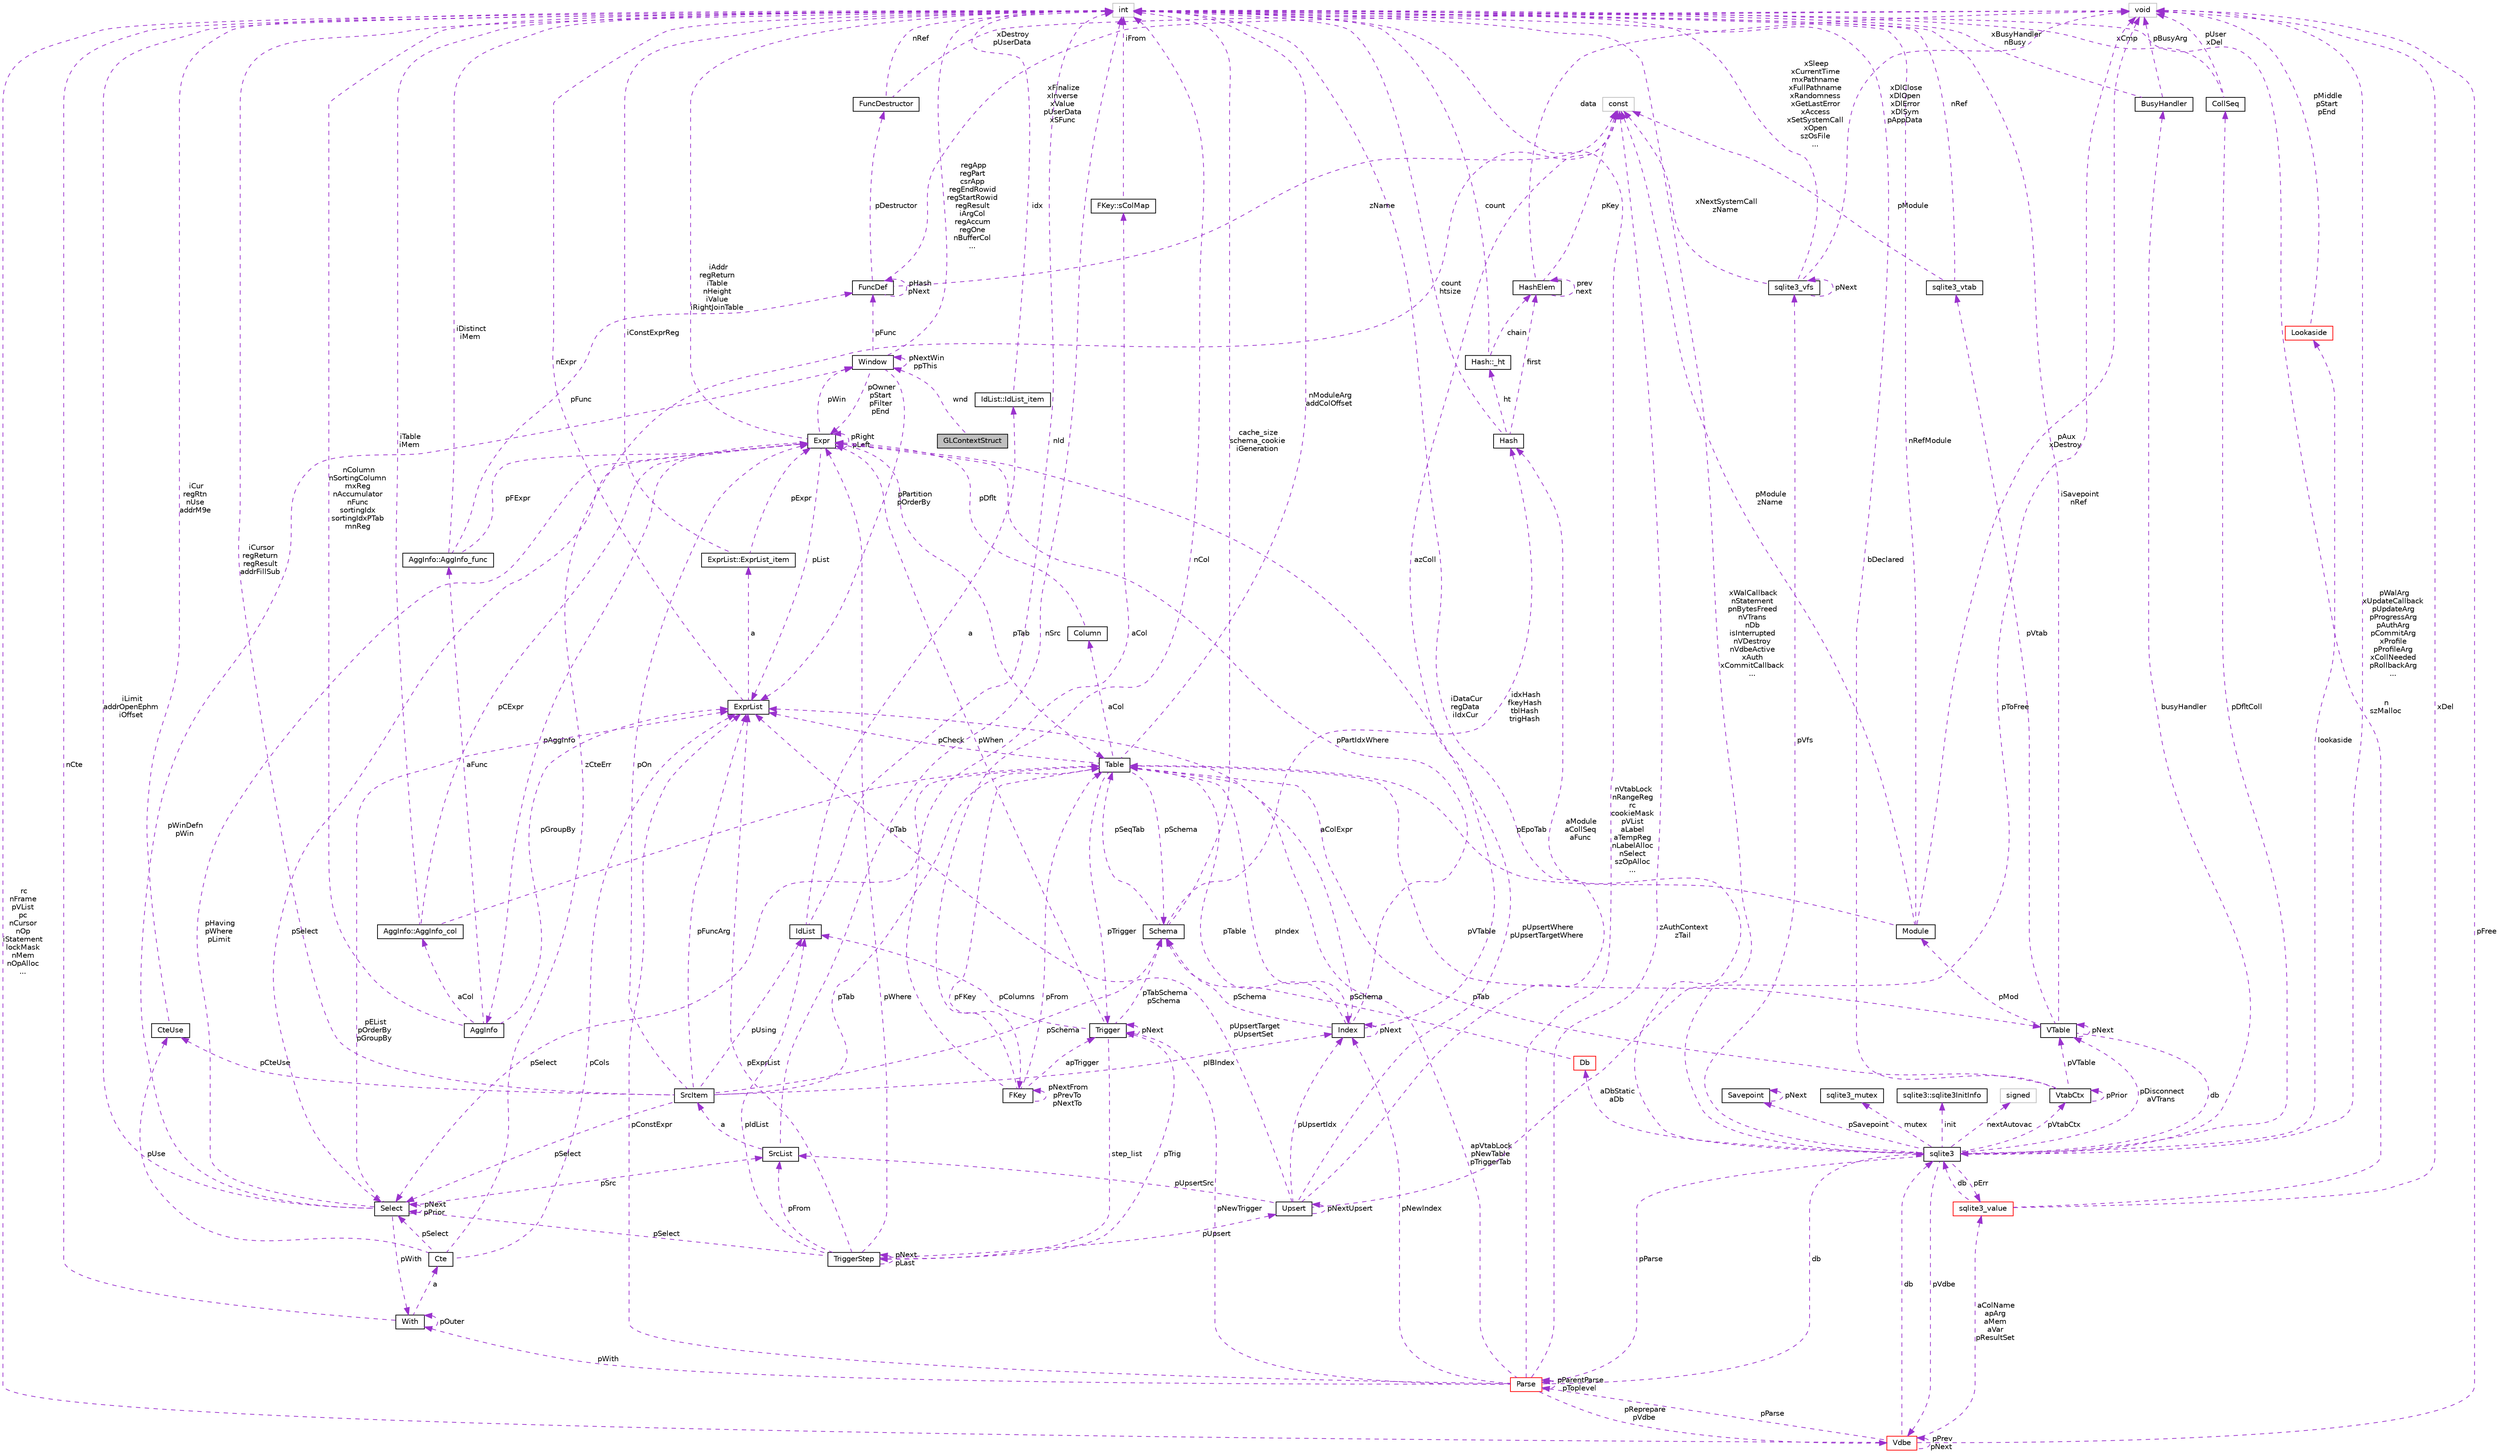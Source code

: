 digraph "GLContextStruct"
{
 // LATEX_PDF_SIZE
  edge [fontname="Helvetica",fontsize="10",labelfontname="Helvetica",labelfontsize="10"];
  node [fontname="Helvetica",fontsize="10",shape=record];
  Node1 [label="GLContextStruct",height=0.2,width=0.4,color="black", fillcolor="grey75", style="filled", fontcolor="black",tooltip=" "];
  Node2 -> Node1 [dir="back",color="darkorchid3",fontsize="10",style="dashed",label=" wnd" ,fontname="Helvetica"];
  Node2 [label="Window",height=0.2,width=0.4,color="black", fillcolor="white", style="filled",URL="$structWindow.html",tooltip=" "];
  Node3 -> Node2 [dir="back",color="darkorchid3",fontsize="10",style="dashed",label=" pOwner\npStart\npFilter\npEnd" ,fontname="Helvetica"];
  Node3 [label="Expr",height=0.2,width=0.4,color="black", fillcolor="white", style="filled",URL="$structExpr.html",tooltip=" "];
  Node4 -> Node3 [dir="back",color="darkorchid3",fontsize="10",style="dashed",label=" pAggInfo" ,fontname="Helvetica"];
  Node4 [label="AggInfo",height=0.2,width=0.4,color="black", fillcolor="white", style="filled",URL="$structAggInfo.html",tooltip=" "];
  Node5 -> Node4 [dir="back",color="darkorchid3",fontsize="10",style="dashed",label=" aCol" ,fontname="Helvetica"];
  Node5 [label="AggInfo::AggInfo_col",height=0.2,width=0.4,color="black", fillcolor="white", style="filled",URL="$structAggInfo_1_1AggInfo__col.html",tooltip=" "];
  Node3 -> Node5 [dir="back",color="darkorchid3",fontsize="10",style="dashed",label=" pCExpr" ,fontname="Helvetica"];
  Node6 -> Node5 [dir="back",color="darkorchid3",fontsize="10",style="dashed",label=" iTable\niMem" ,fontname="Helvetica"];
  Node6 [label="int",height=0.2,width=0.4,color="grey75", fillcolor="white", style="filled",tooltip=" "];
  Node7 -> Node5 [dir="back",color="darkorchid3",fontsize="10",style="dashed",label=" pTab" ,fontname="Helvetica"];
  Node7 [label="Table",height=0.2,width=0.4,color="black", fillcolor="white", style="filled",URL="$structTable.html",tooltip=" "];
  Node8 -> Node7 [dir="back",color="darkorchid3",fontsize="10",style="dashed",label=" pSchema" ,fontname="Helvetica"];
  Node8 [label="Schema",height=0.2,width=0.4,color="black", fillcolor="white", style="filled",URL="$structSchema.html",tooltip=" "];
  Node6 -> Node8 [dir="back",color="darkorchid3",fontsize="10",style="dashed",label=" cache_size\nschema_cookie\niGeneration" ,fontname="Helvetica"];
  Node7 -> Node8 [dir="back",color="darkorchid3",fontsize="10",style="dashed",label=" pSeqTab" ,fontname="Helvetica"];
  Node9 -> Node8 [dir="back",color="darkorchid3",fontsize="10",style="dashed",label=" idxHash\nfkeyHash\ntblHash\ntrigHash" ,fontname="Helvetica"];
  Node9 [label="Hash",height=0.2,width=0.4,color="black", fillcolor="white", style="filled",URL="$structHash.html",tooltip=" "];
  Node10 -> Node9 [dir="back",color="darkorchid3",fontsize="10",style="dashed",label=" ht" ,fontname="Helvetica"];
  Node10 [label="Hash::_ht",height=0.2,width=0.4,color="black", fillcolor="white", style="filled",URL="$structHash_1_1__ht.html",tooltip=" "];
  Node6 -> Node10 [dir="back",color="darkorchid3",fontsize="10",style="dashed",label=" count" ,fontname="Helvetica"];
  Node11 -> Node10 [dir="back",color="darkorchid3",fontsize="10",style="dashed",label=" chain" ,fontname="Helvetica"];
  Node11 [label="HashElem",height=0.2,width=0.4,color="black", fillcolor="white", style="filled",URL="$structHashElem.html",tooltip=" "];
  Node12 -> Node11 [dir="back",color="darkorchid3",fontsize="10",style="dashed",label=" data" ,fontname="Helvetica"];
  Node12 [label="void",height=0.2,width=0.4,color="grey75", fillcolor="white", style="filled",tooltip=" "];
  Node11 -> Node11 [dir="back",color="darkorchid3",fontsize="10",style="dashed",label=" prev\nnext" ,fontname="Helvetica"];
  Node13 -> Node11 [dir="back",color="darkorchid3",fontsize="10",style="dashed",label=" pKey" ,fontname="Helvetica"];
  Node13 [label="const",height=0.2,width=0.4,color="grey75", fillcolor="white", style="filled",tooltip=" "];
  Node6 -> Node9 [dir="back",color="darkorchid3",fontsize="10",style="dashed",label=" count\nhtsize" ,fontname="Helvetica"];
  Node11 -> Node9 [dir="back",color="darkorchid3",fontsize="10",style="dashed",label=" first" ,fontname="Helvetica"];
  Node14 -> Node7 [dir="back",color="darkorchid3",fontsize="10",style="dashed",label=" aCol" ,fontname="Helvetica"];
  Node14 [label="Column",height=0.2,width=0.4,color="black", fillcolor="white", style="filled",URL="$structColumn.html",tooltip=" "];
  Node3 -> Node14 [dir="back",color="darkorchid3",fontsize="10",style="dashed",label=" pDflt" ,fontname="Helvetica"];
  Node15 -> Node7 [dir="back",color="darkorchid3",fontsize="10",style="dashed",label=" pFKey" ,fontname="Helvetica"];
  Node15 [label="FKey",height=0.2,width=0.4,color="black", fillcolor="white", style="filled",URL="$structFKey.html",tooltip=" "];
  Node16 -> Node15 [dir="back",color="darkorchid3",fontsize="10",style="dashed",label=" aCol" ,fontname="Helvetica"];
  Node16 [label="FKey::sColMap",height=0.2,width=0.4,color="black", fillcolor="white", style="filled",URL="$structFKey_1_1sColMap.html",tooltip=" "];
  Node6 -> Node16 [dir="back",color="darkorchid3",fontsize="10",style="dashed",label=" iFrom" ,fontname="Helvetica"];
  Node15 -> Node15 [dir="back",color="darkorchid3",fontsize="10",style="dashed",label=" pNextFrom\npPrevTo\npNextTo" ,fontname="Helvetica"];
  Node6 -> Node15 [dir="back",color="darkorchid3",fontsize="10",style="dashed",label=" nCol" ,fontname="Helvetica"];
  Node7 -> Node15 [dir="back",color="darkorchid3",fontsize="10",style="dashed",label=" pFrom" ,fontname="Helvetica"];
  Node17 -> Node15 [dir="back",color="darkorchid3",fontsize="10",style="dashed",label=" apTrigger" ,fontname="Helvetica"];
  Node17 [label="Trigger",height=0.2,width=0.4,color="black", fillcolor="white", style="filled",URL="$structTrigger.html",tooltip=" "];
  Node18 -> Node17 [dir="back",color="darkorchid3",fontsize="10",style="dashed",label=" step_list" ,fontname="Helvetica"];
  Node18 [label="TriggerStep",height=0.2,width=0.4,color="black", fillcolor="white", style="filled",URL="$structTriggerStep.html",tooltip=" "];
  Node18 -> Node18 [dir="back",color="darkorchid3",fontsize="10",style="dashed",label=" pNext\npLast" ,fontname="Helvetica"];
  Node3 -> Node18 [dir="back",color="darkorchid3",fontsize="10",style="dashed",label=" pWhere" ,fontname="Helvetica"];
  Node19 -> Node18 [dir="back",color="darkorchid3",fontsize="10",style="dashed",label=" pIdList" ,fontname="Helvetica"];
  Node19 [label="IdList",height=0.2,width=0.4,color="black", fillcolor="white", style="filled",URL="$structIdList.html",tooltip=" "];
  Node20 -> Node19 [dir="back",color="darkorchid3",fontsize="10",style="dashed",label=" a" ,fontname="Helvetica"];
  Node20 [label="IdList::IdList_item",height=0.2,width=0.4,color="black", fillcolor="white", style="filled",URL="$structIdList_1_1IdList__item.html",tooltip=" "];
  Node6 -> Node20 [dir="back",color="darkorchid3",fontsize="10",style="dashed",label=" idx" ,fontname="Helvetica"];
  Node6 -> Node19 [dir="back",color="darkorchid3",fontsize="10",style="dashed",label=" nId" ,fontname="Helvetica"];
  Node21 -> Node18 [dir="back",color="darkorchid3",fontsize="10",style="dashed",label=" pSelect" ,fontname="Helvetica"];
  Node21 [label="Select",height=0.2,width=0.4,color="black", fillcolor="white", style="filled",URL="$structSelect.html",tooltip=" "];
  Node3 -> Node21 [dir="back",color="darkorchid3",fontsize="10",style="dashed",label=" pHaving\npWhere\npLimit" ,fontname="Helvetica"];
  Node22 -> Node21 [dir="back",color="darkorchid3",fontsize="10",style="dashed",label=" pWith" ,fontname="Helvetica"];
  Node22 [label="With",height=0.2,width=0.4,color="black", fillcolor="white", style="filled",URL="$structWith.html",tooltip=" "];
  Node23 -> Node22 [dir="back",color="darkorchid3",fontsize="10",style="dashed",label=" a" ,fontname="Helvetica"];
  Node23 [label="Cte",height=0.2,width=0.4,color="black", fillcolor="white", style="filled",URL="$structCte.html",tooltip=" "];
  Node24 -> Node23 [dir="back",color="darkorchid3",fontsize="10",style="dashed",label=" pUse" ,fontname="Helvetica"];
  Node24 [label="CteUse",height=0.2,width=0.4,color="black", fillcolor="white", style="filled",URL="$structCteUse.html",tooltip=" "];
  Node6 -> Node24 [dir="back",color="darkorchid3",fontsize="10",style="dashed",label=" iCur\nregRtn\nnUse\naddrM9e" ,fontname="Helvetica"];
  Node21 -> Node23 [dir="back",color="darkorchid3",fontsize="10",style="dashed",label=" pSelect" ,fontname="Helvetica"];
  Node13 -> Node23 [dir="back",color="darkorchid3",fontsize="10",style="dashed",label=" zCteErr" ,fontname="Helvetica"];
  Node25 -> Node23 [dir="back",color="darkorchid3",fontsize="10",style="dashed",label=" pCols" ,fontname="Helvetica"];
  Node25 [label="ExprList",height=0.2,width=0.4,color="black", fillcolor="white", style="filled",URL="$structExprList.html",tooltip=" "];
  Node26 -> Node25 [dir="back",color="darkorchid3",fontsize="10",style="dashed",label=" a" ,fontname="Helvetica"];
  Node26 [label="ExprList::ExprList_item",height=0.2,width=0.4,color="black", fillcolor="white", style="filled",URL="$structExprList_1_1ExprList__item.html",tooltip=" "];
  Node3 -> Node26 [dir="back",color="darkorchid3",fontsize="10",style="dashed",label=" pExpr" ,fontname="Helvetica"];
  Node6 -> Node26 [dir="back",color="darkorchid3",fontsize="10",style="dashed",label=" iConstExprReg" ,fontname="Helvetica"];
  Node6 -> Node25 [dir="back",color="darkorchid3",fontsize="10",style="dashed",label=" nExpr" ,fontname="Helvetica"];
  Node22 -> Node22 [dir="back",color="darkorchid3",fontsize="10",style="dashed",label=" pOuter" ,fontname="Helvetica"];
  Node6 -> Node22 [dir="back",color="darkorchid3",fontsize="10",style="dashed",label=" nCte" ,fontname="Helvetica"];
  Node6 -> Node21 [dir="back",color="darkorchid3",fontsize="10",style="dashed",label=" iLimit\naddrOpenEphm\niOffset" ,fontname="Helvetica"];
  Node21 -> Node21 [dir="back",color="darkorchid3",fontsize="10",style="dashed",label=" pNext\npPrior" ,fontname="Helvetica"];
  Node27 -> Node21 [dir="back",color="darkorchid3",fontsize="10",style="dashed",label=" pSrc" ,fontname="Helvetica"];
  Node27 [label="SrcList",height=0.2,width=0.4,color="black", fillcolor="white", style="filled",URL="$structSrcList.html",tooltip=" "];
  Node28 -> Node27 [dir="back",color="darkorchid3",fontsize="10",style="dashed",label=" a" ,fontname="Helvetica"];
  Node28 [label="SrcItem",height=0.2,width=0.4,color="black", fillcolor="white", style="filled",URL="$structSrcItem.html",tooltip=" "];
  Node8 -> Node28 [dir="back",color="darkorchid3",fontsize="10",style="dashed",label=" pSchema" ,fontname="Helvetica"];
  Node24 -> Node28 [dir="back",color="darkorchid3",fontsize="10",style="dashed",label=" pCteUse" ,fontname="Helvetica"];
  Node3 -> Node28 [dir="back",color="darkorchid3",fontsize="10",style="dashed",label=" pOn" ,fontname="Helvetica"];
  Node19 -> Node28 [dir="back",color="darkorchid3",fontsize="10",style="dashed",label=" pUsing" ,fontname="Helvetica"];
  Node6 -> Node28 [dir="back",color="darkorchid3",fontsize="10",style="dashed",label=" iCursor\nregReturn\nregResult\naddrFillSub" ,fontname="Helvetica"];
  Node7 -> Node28 [dir="back",color="darkorchid3",fontsize="10",style="dashed",label=" pTab" ,fontname="Helvetica"];
  Node21 -> Node28 [dir="back",color="darkorchid3",fontsize="10",style="dashed",label=" pSelect" ,fontname="Helvetica"];
  Node29 -> Node28 [dir="back",color="darkorchid3",fontsize="10",style="dashed",label=" pIBIndex" ,fontname="Helvetica"];
  Node29 [label="Index",height=0.2,width=0.4,color="black", fillcolor="white", style="filled",URL="$structIndex.html",tooltip=" "];
  Node8 -> Node29 [dir="back",color="darkorchid3",fontsize="10",style="dashed",label=" pSchema" ,fontname="Helvetica"];
  Node3 -> Node29 [dir="back",color="darkorchid3",fontsize="10",style="dashed",label=" pPartIdxWhere" ,fontname="Helvetica"];
  Node7 -> Node29 [dir="back",color="darkorchid3",fontsize="10",style="dashed",label=" pTable" ,fontname="Helvetica"];
  Node25 -> Node29 [dir="back",color="darkorchid3",fontsize="10",style="dashed",label=" aColExpr" ,fontname="Helvetica"];
  Node13 -> Node29 [dir="back",color="darkorchid3",fontsize="10",style="dashed",label=" azColl" ,fontname="Helvetica"];
  Node29 -> Node29 [dir="back",color="darkorchid3",fontsize="10",style="dashed",label=" pNext" ,fontname="Helvetica"];
  Node25 -> Node28 [dir="back",color="darkorchid3",fontsize="10",style="dashed",label=" pFuncArg" ,fontname="Helvetica"];
  Node6 -> Node27 [dir="back",color="darkorchid3",fontsize="10",style="dashed",label=" nSrc" ,fontname="Helvetica"];
  Node25 -> Node21 [dir="back",color="darkorchid3",fontsize="10",style="dashed",label=" pEList\npOrderBy\npGroupBy" ,fontname="Helvetica"];
  Node2 -> Node21 [dir="back",color="darkorchid3",fontsize="10",style="dashed",label=" pWinDefn\npWin" ,fontname="Helvetica"];
  Node17 -> Node18 [dir="back",color="darkorchid3",fontsize="10",style="dashed",label=" pTrig" ,fontname="Helvetica"];
  Node27 -> Node18 [dir="back",color="darkorchid3",fontsize="10",style="dashed",label=" pFrom" ,fontname="Helvetica"];
  Node25 -> Node18 [dir="back",color="darkorchid3",fontsize="10",style="dashed",label=" pExprList" ,fontname="Helvetica"];
  Node30 -> Node18 [dir="back",color="darkorchid3",fontsize="10",style="dashed",label=" pUpsert" ,fontname="Helvetica"];
  Node30 [label="Upsert",height=0.2,width=0.4,color="black", fillcolor="white", style="filled",URL="$structUpsert.html",tooltip=" "];
  Node3 -> Node30 [dir="back",color="darkorchid3",fontsize="10",style="dashed",label=" pUpsertWhere\npUpsertTargetWhere" ,fontname="Helvetica"];
  Node12 -> Node30 [dir="back",color="darkorchid3",fontsize="10",style="dashed",label=" pToFree" ,fontname="Helvetica"];
  Node6 -> Node30 [dir="back",color="darkorchid3",fontsize="10",style="dashed",label=" iDataCur\nregData\niIdxCur" ,fontname="Helvetica"];
  Node27 -> Node30 [dir="back",color="darkorchid3",fontsize="10",style="dashed",label=" pUpsertSrc" ,fontname="Helvetica"];
  Node29 -> Node30 [dir="back",color="darkorchid3",fontsize="10",style="dashed",label=" pUpsertIdx" ,fontname="Helvetica"];
  Node25 -> Node30 [dir="back",color="darkorchid3",fontsize="10",style="dashed",label=" pUpsertTarget\npUpsertSet" ,fontname="Helvetica"];
  Node30 -> Node30 [dir="back",color="darkorchid3",fontsize="10",style="dashed",label=" pNextUpsert" ,fontname="Helvetica"];
  Node8 -> Node17 [dir="back",color="darkorchid3",fontsize="10",style="dashed",label=" pTabSchema\npSchema" ,fontname="Helvetica"];
  Node3 -> Node17 [dir="back",color="darkorchid3",fontsize="10",style="dashed",label=" pWhen" ,fontname="Helvetica"];
  Node19 -> Node17 [dir="back",color="darkorchid3",fontsize="10",style="dashed",label=" pColumns" ,fontname="Helvetica"];
  Node17 -> Node17 [dir="back",color="darkorchid3",fontsize="10",style="dashed",label=" pNext" ,fontname="Helvetica"];
  Node31 -> Node7 [dir="back",color="darkorchid3",fontsize="10",style="dashed",label=" pVTable" ,fontname="Helvetica"];
  Node31 [label="VTable",height=0.2,width=0.4,color="black", fillcolor="white", style="filled",URL="$structVTable.html",tooltip=" "];
  Node32 -> Node31 [dir="back",color="darkorchid3",fontsize="10",style="dashed",label=" db" ,fontname="Helvetica"];
  Node32 [label="sqlite3",height=0.2,width=0.4,color="black", fillcolor="white", style="filled",URL="$structsqlite3.html",tooltip=" "];
  Node33 -> Node32 [dir="back",color="darkorchid3",fontsize="10",style="dashed",label=" pVdbe" ,fontname="Helvetica"];
  Node33 [label="Vdbe",height=0.2,width=0.4,color="red", fillcolor="white", style="filled",URL="$structVdbe.html",tooltip=" "];
  Node33 -> Node33 [dir="back",color="darkorchid3",fontsize="10",style="dashed",label=" pPrev\npNext" ,fontname="Helvetica"];
  Node32 -> Node33 [dir="back",color="darkorchid3",fontsize="10",style="dashed",label=" db" ,fontname="Helvetica"];
  Node12 -> Node33 [dir="back",color="darkorchid3",fontsize="10",style="dashed",label=" pFree" ,fontname="Helvetica"];
  Node34 -> Node33 [dir="back",color="darkorchid3",fontsize="10",style="dashed",label=" aColName\napArg\naMem\naVar\npResultSet" ,fontname="Helvetica"];
  Node34 [label="sqlite3_value",height=0.2,width=0.4,color="red", fillcolor="white", style="filled",URL="$structsqlite3__value.html",tooltip=" "];
  Node32 -> Node34 [dir="back",color="darkorchid3",fontsize="10",style="dashed",label=" db" ,fontname="Helvetica"];
  Node12 -> Node34 [dir="back",color="darkorchid3",fontsize="10",style="dashed",label=" xDel" ,fontname="Helvetica"];
  Node6 -> Node34 [dir="back",color="darkorchid3",fontsize="10",style="dashed",label=" n\nszMalloc" ,fontname="Helvetica"];
  Node6 -> Node33 [dir="back",color="darkorchid3",fontsize="10",style="dashed",label=" rc\nnFrame\npVList\npc\nnCursor\nnOp\niStatement\nlockMask\nnMem\nnOpAlloc\n..." ,fontname="Helvetica"];
  Node78 -> Node33 [dir="back",color="darkorchid3",fontsize="10",style="dashed",label=" pParse" ,fontname="Helvetica"];
  Node78 [label="Parse",height=0.2,width=0.4,color="red", fillcolor="white", style="filled",URL="$structParse.html",tooltip=" "];
  Node33 -> Node78 [dir="back",color="darkorchid3",fontsize="10",style="dashed",label=" pReprepare\npVdbe" ,fontname="Helvetica"];
  Node32 -> Node78 [dir="back",color="darkorchid3",fontsize="10",style="dashed",label=" db" ,fontname="Helvetica"];
  Node22 -> Node78 [dir="back",color="darkorchid3",fontsize="10",style="dashed",label=" pWith" ,fontname="Helvetica"];
  Node6 -> Node78 [dir="back",color="darkorchid3",fontsize="10",style="dashed",label=" nVtabLock\nnRangeReg\nrc\ncookieMask\npVList\naLabel\naTempReg\nnLabelAlloc\nnSelect\nszOpAlloc\n..." ,fontname="Helvetica"];
  Node7 -> Node78 [dir="back",color="darkorchid3",fontsize="10",style="dashed",label=" apVtabLock\npNewTable\npTriggerTab" ,fontname="Helvetica"];
  Node17 -> Node78 [dir="back",color="darkorchid3",fontsize="10",style="dashed",label=" pNewTrigger" ,fontname="Helvetica"];
  Node29 -> Node78 [dir="back",color="darkorchid3",fontsize="10",style="dashed",label=" pNewIndex" ,fontname="Helvetica"];
  Node13 -> Node78 [dir="back",color="darkorchid3",fontsize="10",style="dashed",label=" zAuthContext\nzTail" ,fontname="Helvetica"];
  Node25 -> Node78 [dir="back",color="darkorchid3",fontsize="10",style="dashed",label=" pConstExpr" ,fontname="Helvetica"];
  Node78 -> Node78 [dir="back",color="darkorchid3",fontsize="10",style="dashed",label=" pParentParse\npToplevel" ,fontname="Helvetica"];
  Node99 -> Node32 [dir="back",color="darkorchid3",fontsize="10",style="dashed",label=" pSavepoint" ,fontname="Helvetica"];
  Node99 [label="Savepoint",height=0.2,width=0.4,color="black", fillcolor="white", style="filled",URL="$structSavepoint.html",tooltip=" "];
  Node99 -> Node99 [dir="back",color="darkorchid3",fontsize="10",style="dashed",label=" pNext" ,fontname="Helvetica"];
  Node12 -> Node32 [dir="back",color="darkorchid3",fontsize="10",style="dashed",label=" pWalArg\nxUpdateCallback\npUpdateArg\npProgressArg\npAuthArg\npCommitArg\nxProfile\npProfileArg\nxCollNeeded\npRollbackArg\n..." ,fontname="Helvetica"];
  Node100 -> Node32 [dir="back",color="darkorchid3",fontsize="10",style="dashed",label=" lookaside" ,fontname="Helvetica"];
  Node100 [label="Lookaside",height=0.2,width=0.4,color="red", fillcolor="white", style="filled",URL="$structLookaside.html",tooltip=" "];
  Node12 -> Node100 [dir="back",color="darkorchid3",fontsize="10",style="dashed",label=" pMiddle\npStart\npEnd" ,fontname="Helvetica"];
  Node34 -> Node32 [dir="back",color="darkorchid3",fontsize="10",style="dashed",label=" pErr" ,fontname="Helvetica"];
  Node45 -> Node32 [dir="back",color="darkorchid3",fontsize="10",style="dashed",label=" mutex" ,fontname="Helvetica"];
  Node45 [label="sqlite3_mutex",height=0.2,width=0.4,color="black", fillcolor="white", style="filled",URL="$structsqlite3__mutex.html",tooltip=" "];
  Node55 -> Node32 [dir="back",color="darkorchid3",fontsize="10",style="dashed",label=" pVfs" ,fontname="Helvetica"];
  Node55 [label="sqlite3_vfs",height=0.2,width=0.4,color="black", fillcolor="white", style="filled",URL="$structsqlite3__vfs.html",tooltip=" "];
  Node12 -> Node55 [dir="back",color="darkorchid3",fontsize="10",style="dashed",label=" xDlClose\nxDlOpen\nxDlError\nxDlSym\npAppData" ,fontname="Helvetica"];
  Node55 -> Node55 [dir="back",color="darkorchid3",fontsize="10",style="dashed",label=" pNext" ,fontname="Helvetica"];
  Node6 -> Node55 [dir="back",color="darkorchid3",fontsize="10",style="dashed",label=" xSleep\nxCurrentTime\nmxPathname\nxFullPathname\nxRandomness\nxGetLastError\nxAccess\nxSetSystemCall\nxOpen\nszOsFile\n..." ,fontname="Helvetica"];
  Node13 -> Node55 [dir="back",color="darkorchid3",fontsize="10",style="dashed",label=" xNextSystemCall\nzName" ,fontname="Helvetica"];
  Node102 -> Node32 [dir="back",color="darkorchid3",fontsize="10",style="dashed",label=" init" ,fontname="Helvetica"];
  Node102 [label="sqlite3::sqlite3InitInfo",height=0.2,width=0.4,color="black", fillcolor="white", style="filled",URL="$structsqlite3_1_1sqlite3InitInfo.html",tooltip=" "];
  Node103 -> Node32 [dir="back",color="darkorchid3",fontsize="10",style="dashed",label=" busyHandler" ,fontname="Helvetica"];
  Node103 [label="BusyHandler",height=0.2,width=0.4,color="black", fillcolor="white", style="filled",URL="$structBusyHandler.html",tooltip=" "];
  Node12 -> Node103 [dir="back",color="darkorchid3",fontsize="10",style="dashed",label=" pBusyArg" ,fontname="Helvetica"];
  Node6 -> Node103 [dir="back",color="darkorchid3",fontsize="10",style="dashed",label=" xBusyHandler\nnBusy" ,fontname="Helvetica"];
  Node104 -> Node32 [dir="back",color="darkorchid3",fontsize="10",style="dashed",label=" pVtabCtx" ,fontname="Helvetica"];
  Node104 [label="VtabCtx",height=0.2,width=0.4,color="black", fillcolor="white", style="filled",URL="$structVtabCtx.html",tooltip=" "];
  Node104 -> Node104 [dir="back",color="darkorchid3",fontsize="10",style="dashed",label=" pPrior" ,fontname="Helvetica"];
  Node6 -> Node104 [dir="back",color="darkorchid3",fontsize="10",style="dashed",label=" bDeclared" ,fontname="Helvetica"];
  Node31 -> Node104 [dir="back",color="darkorchid3",fontsize="10",style="dashed",label=" pVTable" ,fontname="Helvetica"];
  Node7 -> Node104 [dir="back",color="darkorchid3",fontsize="10",style="dashed",label=" pTab" ,fontname="Helvetica"];
  Node60 -> Node32 [dir="back",color="darkorchid3",fontsize="10",style="dashed",label=" pDfltColl" ,fontname="Helvetica"];
  Node60 [label="CollSeq",height=0.2,width=0.4,color="black", fillcolor="white", style="filled",URL="$structCollSeq.html",tooltip=" "];
  Node12 -> Node60 [dir="back",color="darkorchid3",fontsize="10",style="dashed",label=" pUser\nxDel" ,fontname="Helvetica"];
  Node6 -> Node60 [dir="back",color="darkorchid3",fontsize="10",style="dashed",label=" xCmp" ,fontname="Helvetica"];
  Node31 -> Node32 [dir="back",color="darkorchid3",fontsize="10",style="dashed",label=" pDisconnect\naVTrans" ,fontname="Helvetica"];
  Node6 -> Node32 [dir="back",color="darkorchid3",fontsize="10",style="dashed",label=" xWalCallback\nnStatement\npnBytesFreed\nnVTrans\nnDb\nisInterrupted\nnVDestroy\nnVdbeActive\nxAuth\nxCommitCallback\n..." ,fontname="Helvetica"];
  Node77 -> Node32 [dir="back",color="darkorchid3",fontsize="10",style="dashed",label=" nextAutovac" ,fontname="Helvetica"];
  Node77 [label="signed",height=0.2,width=0.4,color="grey75", fillcolor="white", style="filled",tooltip=" "];
  Node105 -> Node32 [dir="back",color="darkorchid3",fontsize="10",style="dashed",label=" aDbStatic\naDb" ,fontname="Helvetica"];
  Node105 [label="Db",height=0.2,width=0.4,color="red", fillcolor="white", style="filled",URL="$structDb.html",tooltip=" "];
  Node8 -> Node105 [dir="back",color="darkorchid3",fontsize="10",style="dashed",label=" pSchema" ,fontname="Helvetica"];
  Node9 -> Node32 [dir="back",color="darkorchid3",fontsize="10",style="dashed",label=" aModule\naCollSeq\naFunc" ,fontname="Helvetica"];
  Node78 -> Node32 [dir="back",color="darkorchid3",fontsize="10",style="dashed",label=" pParse" ,fontname="Helvetica"];
  Node31 -> Node31 [dir="back",color="darkorchid3",fontsize="10",style="dashed",label=" pNext" ,fontname="Helvetica"];
  Node6 -> Node31 [dir="back",color="darkorchid3",fontsize="10",style="dashed",label=" iSavepoint\nnRef" ,fontname="Helvetica"];
  Node106 -> Node31 [dir="back",color="darkorchid3",fontsize="10",style="dashed",label=" pMod" ,fontname="Helvetica"];
  Node106 [label="Module",height=0.2,width=0.4,color="black", fillcolor="white", style="filled",URL="$structModule.html",tooltip=" "];
  Node12 -> Node106 [dir="back",color="darkorchid3",fontsize="10",style="dashed",label=" pAux\nxDestroy" ,fontname="Helvetica"];
  Node6 -> Node106 [dir="back",color="darkorchid3",fontsize="10",style="dashed",label=" nRefModule" ,fontname="Helvetica"];
  Node7 -> Node106 [dir="back",color="darkorchid3",fontsize="10",style="dashed",label=" pEpoTab" ,fontname="Helvetica"];
  Node13 -> Node106 [dir="back",color="darkorchid3",fontsize="10",style="dashed",label=" pModule\nzName" ,fontname="Helvetica"];
  Node62 -> Node31 [dir="back",color="darkorchid3",fontsize="10",style="dashed",label=" pVtab" ,fontname="Helvetica"];
  Node62 [label="sqlite3_vtab",height=0.2,width=0.4,color="black", fillcolor="white", style="filled",URL="$structsqlite3__vtab.html",tooltip=" "];
  Node6 -> Node62 [dir="back",color="darkorchid3",fontsize="10",style="dashed",label=" nRef" ,fontname="Helvetica"];
  Node13 -> Node62 [dir="back",color="darkorchid3",fontsize="10",style="dashed",label=" pModule" ,fontname="Helvetica"];
  Node6 -> Node7 [dir="back",color="darkorchid3",fontsize="10",style="dashed",label=" nModuleArg\naddColOffset" ,fontname="Helvetica"];
  Node17 -> Node7 [dir="back",color="darkorchid3",fontsize="10",style="dashed",label=" pTrigger" ,fontname="Helvetica"];
  Node21 -> Node7 [dir="back",color="darkorchid3",fontsize="10",style="dashed",label=" pSelect" ,fontname="Helvetica"];
  Node25 -> Node7 [dir="back",color="darkorchid3",fontsize="10",style="dashed",label=" pCheck" ,fontname="Helvetica"];
  Node29 -> Node7 [dir="back",color="darkorchid3",fontsize="10",style="dashed",label=" pIndex" ,fontname="Helvetica"];
  Node6 -> Node4 [dir="back",color="darkorchid3",fontsize="10",style="dashed",label=" nColumn\nnSortingColumn\nmxReg\nnAccumulator\nnFunc\nsortingIdx\nsortingIdxPTab\nmnReg" ,fontname="Helvetica"];
  Node107 -> Node4 [dir="back",color="darkorchid3",fontsize="10",style="dashed",label=" aFunc" ,fontname="Helvetica"];
  Node107 [label="AggInfo::AggInfo_func",height=0.2,width=0.4,color="black", fillcolor="white", style="filled",URL="$structAggInfo_1_1AggInfo__func.html",tooltip=" "];
  Node3 -> Node107 [dir="back",color="darkorchid3",fontsize="10",style="dashed",label=" pFExpr" ,fontname="Helvetica"];
  Node6 -> Node107 [dir="back",color="darkorchid3",fontsize="10",style="dashed",label=" iDistinct\niMem" ,fontname="Helvetica"];
  Node36 -> Node107 [dir="back",color="darkorchid3",fontsize="10",style="dashed",label=" pFunc" ,fontname="Helvetica"];
  Node36 [label="FuncDef",height=0.2,width=0.4,color="black", fillcolor="white", style="filled",URL="$structFuncDef.html",tooltip=" "];
  Node12 -> Node36 [dir="back",color="darkorchid3",fontsize="10",style="dashed",label=" xFinalize\nxInverse\nxValue\npUserData\nxSFunc" ,fontname="Helvetica"];
  Node37 -> Node36 [dir="back",color="darkorchid3",fontsize="10",style="dashed",label=" pDestructor" ,fontname="Helvetica"];
  Node37 [label="FuncDestructor",height=0.2,width=0.4,color="black", fillcolor="white", style="filled",URL="$structFuncDestructor.html",tooltip=" "];
  Node12 -> Node37 [dir="back",color="darkorchid3",fontsize="10",style="dashed",label=" xDestroy\npUserData" ,fontname="Helvetica"];
  Node6 -> Node37 [dir="back",color="darkorchid3",fontsize="10",style="dashed",label=" nRef" ,fontname="Helvetica"];
  Node13 -> Node36 [dir="back",color="darkorchid3",fontsize="10",style="dashed",label=" zName" ,fontname="Helvetica"];
  Node36 -> Node36 [dir="back",color="darkorchid3",fontsize="10",style="dashed",label=" pHash\npNext" ,fontname="Helvetica"];
  Node25 -> Node4 [dir="back",color="darkorchid3",fontsize="10",style="dashed",label=" pGroupBy" ,fontname="Helvetica"];
  Node3 -> Node3 [dir="back",color="darkorchid3",fontsize="10",style="dashed",label=" pRight\npLeft" ,fontname="Helvetica"];
  Node6 -> Node3 [dir="back",color="darkorchid3",fontsize="10",style="dashed",label=" iAddr\nregReturn\niTable\nnHeight\niValue\niRightJoinTable" ,fontname="Helvetica"];
  Node7 -> Node3 [dir="back",color="darkorchid3",fontsize="10",style="dashed",label=" pTab" ,fontname="Helvetica"];
  Node21 -> Node3 [dir="back",color="darkorchid3",fontsize="10",style="dashed",label=" pSelect" ,fontname="Helvetica"];
  Node25 -> Node3 [dir="back",color="darkorchid3",fontsize="10",style="dashed",label=" pList" ,fontname="Helvetica"];
  Node2 -> Node3 [dir="back",color="darkorchid3",fontsize="10",style="dashed",label=" pWin" ,fontname="Helvetica"];
  Node6 -> Node2 [dir="back",color="darkorchid3",fontsize="10",style="dashed",label=" regApp\nregPart\ncsrApp\nregEndRowid\nregStartRowid\nregResult\niArgCol\nregAccum\nregOne\nnBufferCol\n..." ,fontname="Helvetica"];
  Node25 -> Node2 [dir="back",color="darkorchid3",fontsize="10",style="dashed",label=" pPartition\npOrderBy" ,fontname="Helvetica"];
  Node36 -> Node2 [dir="back",color="darkorchid3",fontsize="10",style="dashed",label=" pFunc" ,fontname="Helvetica"];
  Node2 -> Node2 [dir="back",color="darkorchid3",fontsize="10",style="dashed",label=" pNextWin\nppThis" ,fontname="Helvetica"];
}
